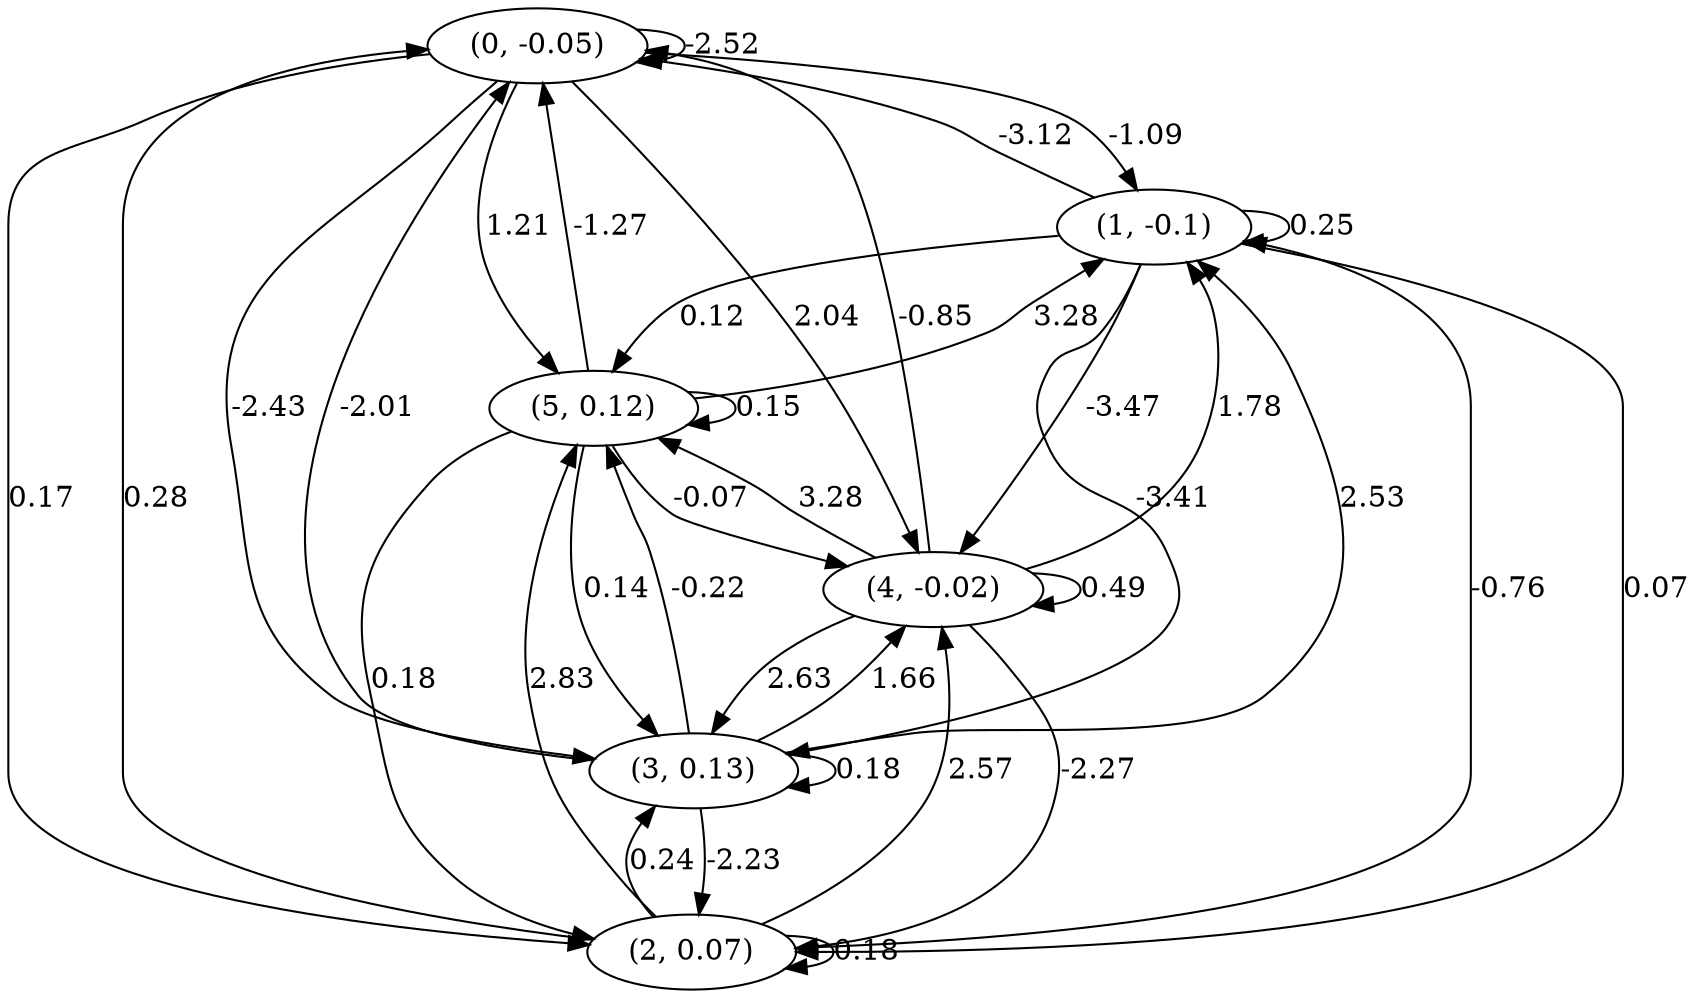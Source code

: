 digraph {
    0 [ label = "(0, -0.05)" ]
    1 [ label = "(1, -0.1)" ]
    2 [ label = "(2, 0.07)" ]
    3 [ label = "(3, 0.13)" ]
    4 [ label = "(4, -0.02)" ]
    5 [ label = "(5, 0.12)" ]
    0 -> 0 [ label = "-2.52" ]
    1 -> 1 [ label = "0.25" ]
    2 -> 2 [ label = "0.18" ]
    3 -> 3 [ label = "0.18" ]
    4 -> 4 [ label = "0.49" ]
    5 -> 5 [ label = "0.15" ]
    1 -> 0 [ label = "-3.12" ]
    2 -> 0 [ label = "0.28" ]
    3 -> 0 [ label = "-2.01" ]
    4 -> 0 [ label = "-0.85" ]
    5 -> 0 [ label = "-1.27" ]
    0 -> 1 [ label = "-1.09" ]
    2 -> 1 [ label = "-0.76" ]
    3 -> 1 [ label = "2.53" ]
    4 -> 1 [ label = "1.78" ]
    5 -> 1 [ label = "3.28" ]
    0 -> 2 [ label = "0.17" ]
    1 -> 2 [ label = "0.07" ]
    3 -> 2 [ label = "-2.23" ]
    4 -> 2 [ label = "-2.27" ]
    5 -> 2 [ label = "0.18" ]
    0 -> 3 [ label = "-2.43" ]
    1 -> 3 [ label = "-3.41" ]
    2 -> 3 [ label = "0.24" ]
    4 -> 3 [ label = "2.63" ]
    5 -> 3 [ label = "0.14" ]
    0 -> 4 [ label = "2.04" ]
    1 -> 4 [ label = "-3.47" ]
    2 -> 4 [ label = "2.57" ]
    3 -> 4 [ label = "1.66" ]
    5 -> 4 [ label = "-0.07" ]
    0 -> 5 [ label = "1.21" ]
    1 -> 5 [ label = "0.12" ]
    2 -> 5 [ label = "2.83" ]
    3 -> 5 [ label = "-0.22" ]
    4 -> 5 [ label = "3.28" ]
}

